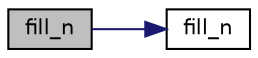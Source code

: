 digraph "fill_n"
{
 // LATEX_PDF_SIZE
  edge [fontname="Helvetica",fontsize="10",labelfontname="Helvetica",labelfontsize="10"];
  node [fontname="Helvetica",fontsize="10",shape=record];
  rankdir="LR";
  Node1 [label="fill_n",height=0.2,width=0.4,color="black", fillcolor="grey75", style="filled", fontcolor="black",tooltip=" "];
  Node1 -> Node2 [color="midnightblue",fontsize="10",style="solid",fontname="Helvetica"];
  Node2 [label="fill_n",height=0.2,width=0.4,color="black", fillcolor="white", style="filled",URL="$VectorFwd_8hpp.html#a7a3b9048cba8e3752d30ec81b2fe0cde",tooltip=" "];
}
